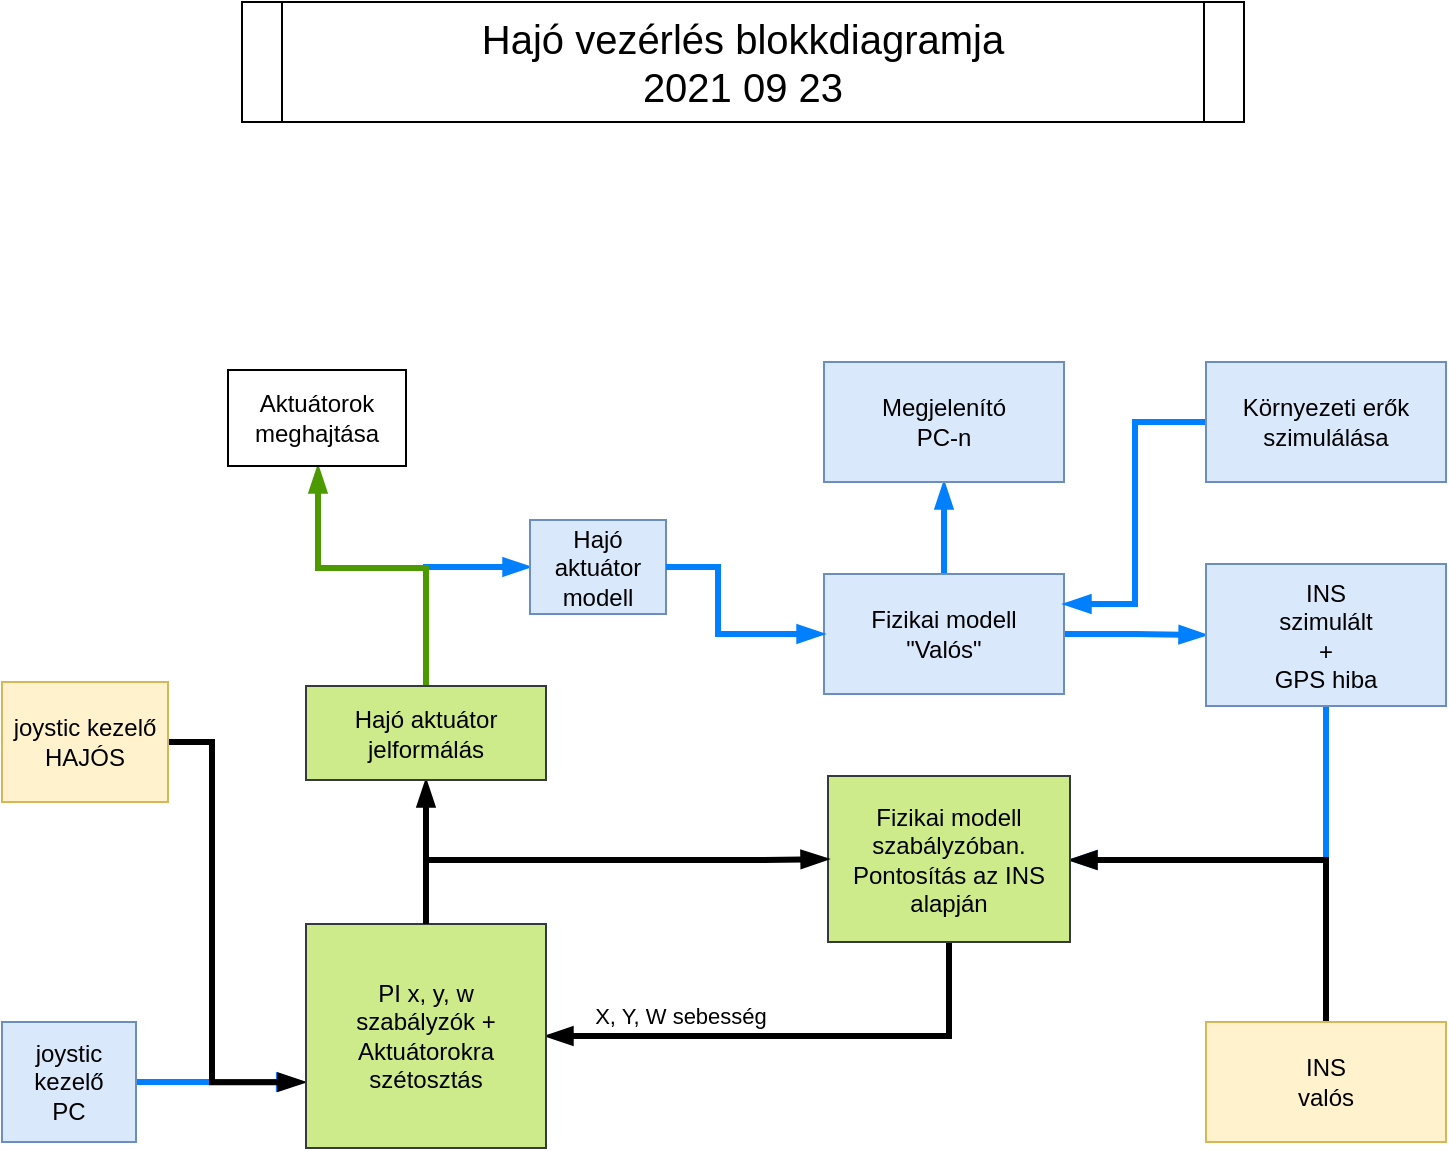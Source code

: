 <mxfile version="15.4.0" type="device" pages="2"><diagram name="Blokkábra" id="-Poq4DK7JPymzLMY9nh7"><mxGraphModel dx="1334" dy="863" grid="0" gridSize="10" guides="1" tooltips="1" connect="1" arrows="1" fold="1" page="1" pageScale="1" pageWidth="1169" pageHeight="827" math="0" shadow="0"><root><mxCell id="vMKkEeb7KKOe-O4tJX8S-0"/><mxCell id="vMKkEeb7KKOe-O4tJX8S-1" parent="vMKkEeb7KKOe-O4tJX8S-0"/><mxCell id="KHvHYSa3wU_l2pAK_686-12" style="edgeStyle=orthogonalEdgeStyle;rounded=0;orthogonalLoop=1;jettySize=auto;html=1;exitX=0.5;exitY=0;exitDx=0;exitDy=0;entryX=0;entryY=0.5;entryDx=0;entryDy=0;strokeWidth=3;endFill=1;endArrow=blockThin;fillColor=#d5e8d4;strokeColor=#007FFF;" parent="vMKkEeb7KKOe-O4tJX8S-1" source="vMKkEeb7KKOe-O4tJX8S-24" target="KHvHYSa3wU_l2pAK_686-11" edge="1"><mxGeometry relative="1" as="geometry"><Array as="points"><mxPoint x="416" y="390"/></Array><mxPoint x="416" y="530" as="sourcePoint"/></mxGeometry></mxCell><mxCell id="vMKkEeb7KKOe-O4tJX8S-2" style="edgeStyle=orthogonalEdgeStyle;rounded=0;orthogonalLoop=1;jettySize=auto;html=1;entryX=0.5;entryY=1;entryDx=0;entryDy=0;strokeWidth=3;endArrow=blockThin;endFill=1;fillColor=#d5e8d4;strokeColor=#007FFF;" parent="vMKkEeb7KKOe-O4tJX8S-1" source="vMKkEeb7KKOe-O4tJX8S-4" target="vMKkEeb7KKOe-O4tJX8S-5" edge="1"><mxGeometry relative="1" as="geometry"/></mxCell><mxCell id="vMKkEeb7KKOe-O4tJX8S-3" style="edgeStyle=orthogonalEdgeStyle;rounded=0;orthogonalLoop=1;jettySize=auto;html=1;exitX=1;exitY=0.5;exitDx=0;exitDy=0;endArrow=blockThin;endFill=1;strokeWidth=3;fillColor=#d5e8d4;strokeColor=#007FFF;" parent="vMKkEeb7KKOe-O4tJX8S-1" source="vMKkEeb7KKOe-O4tJX8S-4" target="vMKkEeb7KKOe-O4tJX8S-14" edge="1"><mxGeometry relative="1" as="geometry"/></mxCell><mxCell id="vMKkEeb7KKOe-O4tJX8S-4" value="Fizikai modell&lt;br&gt;&quot;Valós&quot;" style="rounded=0;whiteSpace=wrap;html=1;fillColor=#dae8fc;strokeColor=#6c8ebf;" parent="vMKkEeb7KKOe-O4tJX8S-1" vertex="1"><mxGeometry x="615" y="393" width="120" height="60" as="geometry"/></mxCell><mxCell id="vMKkEeb7KKOe-O4tJX8S-5" value="Megjelenító&lt;br&gt;PC-n" style="rounded=0;whiteSpace=wrap;html=1;fillColor=#dae8fc;strokeColor=#6c8ebf;" parent="vMKkEeb7KKOe-O4tJX8S-1" vertex="1"><mxGeometry x="615" y="287" width="120" height="60" as="geometry"/></mxCell><mxCell id="vMKkEeb7KKOe-O4tJX8S-6" style="edgeStyle=orthogonalEdgeStyle;rounded=0;orthogonalLoop=1;jettySize=auto;html=1;exitX=1;exitY=0.5;exitDx=0;exitDy=0;entryX=-0.01;entryY=0.706;entryDx=0;entryDy=0;endArrow=blockThin;endFill=1;strokeWidth=3;fillColor=#d5e8d4;strokeColor=#007FFF;entryPerimeter=0;" parent="vMKkEeb7KKOe-O4tJX8S-1" source="vMKkEeb7KKOe-O4tJX8S-7" target="vMKkEeb7KKOe-O4tJX8S-22" edge="1"><mxGeometry relative="1" as="geometry"><Array as="points"/></mxGeometry></mxCell><mxCell id="vMKkEeb7KKOe-O4tJX8S-7" value="joystic kezelő&lt;br&gt;PC" style="rounded=0;whiteSpace=wrap;html=1;fillColor=#dae8fc;strokeColor=#6c8ebf;" parent="vMKkEeb7KKOe-O4tJX8S-1" vertex="1"><mxGeometry x="204" y="617" width="67" height="60" as="geometry"/></mxCell><mxCell id="vMKkEeb7KKOe-O4tJX8S-8" style="edgeStyle=orthogonalEdgeStyle;rounded=0;orthogonalLoop=1;jettySize=auto;html=1;exitX=1;exitY=0.5;exitDx=0;exitDy=0;entryX=-0.005;entryY=0.706;entryDx=0;entryDy=0;endArrow=blockThin;endFill=1;strokeWidth=3;entryPerimeter=0;" parent="vMKkEeb7KKOe-O4tJX8S-1" source="vMKkEeb7KKOe-O4tJX8S-9" target="vMKkEeb7KKOe-O4tJX8S-22" edge="1"><mxGeometry relative="1" as="geometry"><Array as="points"><mxPoint x="309" y="477"/><mxPoint x="309" y="647"/></Array></mxGeometry></mxCell><mxCell id="vMKkEeb7KKOe-O4tJX8S-9" value="joystic kezelő&lt;br&gt;HAJÓS" style="rounded=0;whiteSpace=wrap;html=1;fillColor=#fff2cc;strokeColor=#d6b656;" parent="vMKkEeb7KKOe-O4tJX8S-1" vertex="1"><mxGeometry x="204" y="447" width="83" height="60" as="geometry"/></mxCell><mxCell id="KHvHYSa3wU_l2pAK_686-1" style="edgeStyle=orthogonalEdgeStyle;rounded=0;orthogonalLoop=1;jettySize=auto;html=1;exitX=0.5;exitY=0;exitDx=0;exitDy=0;entryX=0.5;entryY=1;entryDx=0;entryDy=0;strokeWidth=3;endFill=1;endArrow=blockThin;" parent="vMKkEeb7KKOe-O4tJX8S-1" source="vMKkEeb7KKOe-O4tJX8S-22" target="vMKkEeb7KKOe-O4tJX8S-24" edge="1"><mxGeometry relative="1" as="geometry"><mxPoint x="416" y="530" as="sourcePoint"/></mxGeometry></mxCell><mxCell id="vMKkEeb7KKOe-O4tJX8S-13" style="edgeStyle=orthogonalEdgeStyle;rounded=0;orthogonalLoop=1;jettySize=auto;html=1;exitX=0.5;exitY=1;exitDx=0;exitDy=0;endArrow=blockThin;endFill=1;strokeWidth=3;fillColor=#d5e8d4;strokeColor=#007FFF;entryX=1;entryY=0.5;entryDx=0;entryDy=0;" parent="vMKkEeb7KKOe-O4tJX8S-1" source="vMKkEeb7KKOe-O4tJX8S-14" target="vMKkEeb7KKOe-O4tJX8S-18" edge="1"><mxGeometry relative="1" as="geometry"><Array as="points"><mxPoint x="866" y="536"/><mxPoint x="738" y="536"/></Array></mxGeometry></mxCell><mxCell id="vMKkEeb7KKOe-O4tJX8S-14" value="INS&lt;br&gt;szimulált&lt;br&gt;+&lt;br&gt;GPS hiba" style="rounded=0;whiteSpace=wrap;html=1;fillColor=#dae8fc;strokeColor=#6c8ebf;" parent="vMKkEeb7KKOe-O4tJX8S-1" vertex="1"><mxGeometry x="806" y="388" width="120" height="71" as="geometry"/></mxCell><mxCell id="vMKkEeb7KKOe-O4tJX8S-15" style="edgeStyle=orthogonalEdgeStyle;rounded=0;orthogonalLoop=1;jettySize=auto;html=1;exitX=0.5;exitY=0;exitDx=0;exitDy=0;entryX=1;entryY=0.5;entryDx=0;entryDy=0;endArrow=blockThin;endFill=1;strokeWidth=3;" parent="vMKkEeb7KKOe-O4tJX8S-1" source="vMKkEeb7KKOe-O4tJX8S-16" target="vMKkEeb7KKOe-O4tJX8S-18" edge="1"><mxGeometry relative="1" as="geometry"><Array as="points"><mxPoint x="866" y="536"/><mxPoint x="738" y="536"/></Array></mxGeometry></mxCell><mxCell id="vMKkEeb7KKOe-O4tJX8S-16" value="INS&lt;br&gt;valós" style="rounded=0;whiteSpace=wrap;html=1;fillColor=#fff2cc;strokeColor=#d6b656;" parent="vMKkEeb7KKOe-O4tJX8S-1" vertex="1"><mxGeometry x="806" y="617" width="120" height="60" as="geometry"/></mxCell><mxCell id="vMKkEeb7KKOe-O4tJX8S-17" style="edgeStyle=orthogonalEdgeStyle;rounded=0;orthogonalLoop=1;jettySize=auto;html=1;exitX=0.5;exitY=1;exitDx=0;exitDy=0;entryX=1;entryY=0.5;entryDx=0;entryDy=0;endArrow=blockThin;endFill=1;strokeWidth=3;" parent="vMKkEeb7KKOe-O4tJX8S-1" source="vMKkEeb7KKOe-O4tJX8S-18" target="vMKkEeb7KKOe-O4tJX8S-22" edge="1"><mxGeometry relative="1" as="geometry"/></mxCell><mxCell id="KHvHYSa3wU_l2pAK_686-6" value="X, Y, W sebesség" style="edgeLabel;html=1;align=center;verticalAlign=middle;resizable=0;points=[];" parent="vMKkEeb7KKOe-O4tJX8S-17" vertex="1" connectable="0"><mxGeometry x="0.463" y="-1" relative="1" as="geometry"><mxPoint y="-9" as="offset"/></mxGeometry></mxCell><mxCell id="vMKkEeb7KKOe-O4tJX8S-18" value="Fizikai modell&lt;br&gt;szabályzóban. Pontosítás az INS alapján" style="rounded=0;whiteSpace=wrap;html=1;fillColor=#cdeb8b;strokeColor=#36393d;" parent="vMKkEeb7KKOe-O4tJX8S-1" vertex="1"><mxGeometry x="617" y="494" width="121" height="83" as="geometry"/></mxCell><mxCell id="vMKkEeb7KKOe-O4tJX8S-22" value="PI x, y, w&lt;br&gt;szabályzók + Aktuátorokra szétosztás" style="rounded=0;whiteSpace=wrap;html=1;fillColor=#cdeb8b;strokeColor=#36393d;" parent="vMKkEeb7KKOe-O4tJX8S-1" vertex="1"><mxGeometry x="356" y="568" width="120" height="112" as="geometry"/></mxCell><mxCell id="vMKkEeb7KKOe-O4tJX8S-23" style="edgeStyle=orthogonalEdgeStyle;rounded=0;orthogonalLoop=1;jettySize=auto;html=1;exitX=0.5;exitY=0;exitDx=0;exitDy=0;endArrow=blockThin;endFill=1;strokeWidth=3;entryX=0;entryY=0.5;entryDx=0;entryDy=0;" parent="vMKkEeb7KKOe-O4tJX8S-1" source="vMKkEeb7KKOe-O4tJX8S-22" target="vMKkEeb7KKOe-O4tJX8S-18" edge="1"><mxGeometry relative="1" as="geometry"><Array as="points"><mxPoint x="416" y="536"/><mxPoint x="585" y="536"/></Array></mxGeometry></mxCell><mxCell id="KHvHYSa3wU_l2pAK_686-16" style="edgeStyle=orthogonalEdgeStyle;rounded=0;orthogonalLoop=1;jettySize=auto;html=1;entryX=0.5;entryY=1;entryDx=0;entryDy=0;strokeWidth=3;endFill=1;endArrow=blockThin;fillColor=#ffcccc;strokeColor=#4D9900;" parent="vMKkEeb7KKOe-O4tJX8S-1" source="vMKkEeb7KKOe-O4tJX8S-24" target="KHvHYSa3wU_l2pAK_686-15" edge="1"><mxGeometry relative="1" as="geometry"><Array as="points"><mxPoint x="416" y="390"/><mxPoint x="362" y="390"/><mxPoint x="362" y="339"/></Array></mxGeometry></mxCell><mxCell id="vMKkEeb7KKOe-O4tJX8S-24" value="Hajó aktuátor jelformálás" style="rounded=0;whiteSpace=wrap;html=1;fillColor=#cdeb8b;strokeColor=#36393d;" parent="vMKkEeb7KKOe-O4tJX8S-1" vertex="1"><mxGeometry x="356" y="449" width="120" height="47" as="geometry"/></mxCell><mxCell id="vMKkEeb7KKOe-O4tJX8S-26" style="edgeStyle=orthogonalEdgeStyle;rounded=0;orthogonalLoop=1;jettySize=auto;html=1;entryX=1;entryY=0.25;entryDx=0;entryDy=0;endArrow=blockThin;endFill=1;strokeWidth=3;fillColor=#d5e8d4;strokeColor=#007FFF;" parent="vMKkEeb7KKOe-O4tJX8S-1" source="vMKkEeb7KKOe-O4tJX8S-27" target="vMKkEeb7KKOe-O4tJX8S-4" edge="1"><mxGeometry relative="1" as="geometry"/></mxCell><mxCell id="vMKkEeb7KKOe-O4tJX8S-27" value="Környezeti erők&lt;br&gt;szimulálása" style="rounded=0;whiteSpace=wrap;html=1;fillColor=#dae8fc;strokeColor=#6c8ebf;" parent="vMKkEeb7KKOe-O4tJX8S-1" vertex="1"><mxGeometry x="806" y="287" width="120" height="60" as="geometry"/></mxCell><mxCell id="KHvHYSa3wU_l2pAK_686-11" value="Hajó aktuátor modell" style="rounded=0;whiteSpace=wrap;html=1;fillColor=#dae8fc;strokeColor=#6c8ebf;" parent="vMKkEeb7KKOe-O4tJX8S-1" vertex="1"><mxGeometry x="468" y="366" width="68" height="47" as="geometry"/></mxCell><mxCell id="KHvHYSa3wU_l2pAK_686-15" value="Aktuátorok meghajtása" style="rounded=0;whiteSpace=wrap;html=1;" parent="vMKkEeb7KKOe-O4tJX8S-1" vertex="1"><mxGeometry x="317" y="291" width="89" height="48" as="geometry"/></mxCell><mxCell id="vMKkEeb7KKOe-O4tJX8S-10" style="edgeStyle=orthogonalEdgeStyle;rounded=0;orthogonalLoop=1;jettySize=auto;html=1;entryX=0;entryY=0.5;entryDx=0;entryDy=0;endArrow=blockThin;endFill=1;strokeWidth=3;fillColor=#d5e8d4;startArrow=none;strokeColor=#007FFF;exitX=1;exitY=0.5;exitDx=0;exitDy=0;" parent="vMKkEeb7KKOe-O4tJX8S-1" source="KHvHYSa3wU_l2pAK_686-11" target="vMKkEeb7KKOe-O4tJX8S-4" edge="1"><mxGeometry relative="1" as="geometry"><Array as="points"><mxPoint x="562" y="390"/><mxPoint x="562" y="423"/></Array></mxGeometry></mxCell><mxCell id="4EecT1beTNhddpwEyjS7-0" value="Hajó vezérlés blokkdiagramja&lt;br&gt;2021 09 23" style="shape=process;whiteSpace=wrap;html=1;backgroundOutline=1;size=0.04;fontSize=20;" parent="vMKkEeb7KKOe-O4tJX8S-1" vertex="1"><mxGeometry x="324" y="107" width="501" height="60" as="geometry"/></mxCell></root></mxGraphModel></diagram><diagram id="1iWlOWp0yLI38y_ouOBd" name="Page-2"><mxGraphModel dx="1334" dy="863" grid="0" gridSize="10" guides="1" tooltips="1" connect="1" arrows="1" fold="1" page="1" pageScale="1" pageWidth="1169" pageHeight="827" math="0" shadow="0"><root><mxCell id="7WDx5ln3RLu50Mh-2ccg-0"/><mxCell id="7WDx5ln3RLu50Mh-2ccg-1" parent="7WDx5ln3RLu50Mh-2ccg-0"/><mxCell id="7WDx5ln3RLu50Mh-2ccg-13" style="rounded=0;orthogonalLoop=1;jettySize=auto;html=1;exitX=1;exitY=0.5;exitDx=0;exitDy=0;fontSize=20;endArrow=none;endFill=0;strokeWidth=5;" parent="7WDx5ln3RLu50Mh-2ccg-1" source="7WDx5ln3RLu50Mh-2ccg-2" edge="1"><mxGeometry relative="1" as="geometry"><mxPoint x="749" y="468" as="targetPoint"/></mxGeometry></mxCell><mxCell id="7WDx5ln3RLu50Mh-2ccg-23" style="edgeStyle=orthogonalEdgeStyle;rounded=0;orthogonalLoop=1;jettySize=auto;html=1;exitX=0;exitY=0.5;exitDx=0;exitDy=0;entryX=0.992;entryY=0.538;entryDx=0;entryDy=0;entryPerimeter=0;fontSize=20;endArrow=none;endFill=0;strokeWidth=5;" parent="7WDx5ln3RLu50Mh-2ccg-1" source="7WDx5ln3RLu50Mh-2ccg-2" target="7WDx5ln3RLu50Mh-2ccg-10" edge="1"><mxGeometry relative="1" as="geometry"><Array as="points"><mxPoint x="1001" y="201"/><mxPoint x="1062" y="201"/><mxPoint x="1062" y="560"/></Array></mxGeometry></mxCell><mxCell id="7WDx5ln3RLu50Mh-2ccg-2" value="" style="pointerEvents=1;verticalLabelPosition=bottom;shadow=0;dashed=0;align=center;html=1;verticalAlign=top;shape=mxgraph.electrical.miscellaneous.batteryStack;fontSize=20;rotation=90;" parent="7WDx5ln3RLu50Mh-2ccg-1" vertex="1"><mxGeometry x="951" y="240.5" width="100" height="60" as="geometry"/></mxCell><mxCell id="7WDx5ln3RLu50Mh-2ccg-22" style="edgeStyle=orthogonalEdgeStyle;rounded=0;orthogonalLoop=1;jettySize=auto;html=1;exitX=0.75;exitY=1;exitDx=0;exitDy=0;fontSize=20;endArrow=none;endFill=0;strokeWidth=3;" parent="7WDx5ln3RLu50Mh-2ccg-1" source="7WDx5ln3RLu50Mh-2ccg-5" target="7WDx5ln3RLu50Mh-2ccg-12" edge="1"><mxGeometry relative="1" as="geometry"><mxPoint x="749.138" y="452.759" as="targetPoint"/><Array as="points"><mxPoint x="548" y="468"/></Array></mxGeometry></mxCell><mxCell id="7WDx5ln3RLu50Mh-2ccg-5" value="&lt;h1 style=&quot;text-align: center&quot;&gt;&lt;font style=&quot;font-size: 20px&quot;&gt;Nucleo&lt;/font&gt;&lt;/h1&gt;&lt;p&gt;&lt;br&gt;&lt;/p&gt;" style="text;html=1;strokeColor=default;fillColor=none;spacing=5;spacingTop=-20;whiteSpace=wrap;overflow=hidden;rounded=0;fontSize=20;" parent="7WDx5ln3RLu50Mh-2ccg-1" vertex="1"><mxGeometry x="431" y="193" width="156" height="155" as="geometry"/></mxCell><mxCell id="7WDx5ln3RLu50Mh-2ccg-33" style="edgeStyle=orthogonalEdgeStyle;rounded=0;orthogonalLoop=1;jettySize=auto;html=1;exitX=1;exitY=0.75;exitDx=0;exitDy=0;entryX=0;entryY=0.75;entryDx=0;entryDy=0;fontSize=20;endArrow=none;endFill=0;strokeColor=#FFB570;strokeWidth=3;" parent="7WDx5ln3RLu50Mh-2ccg-1" source="7WDx5ln3RLu50Mh-2ccg-6" target="7WDx5ln3RLu50Mh-2ccg-5" edge="1"><mxGeometry relative="1" as="geometry"/></mxCell><mxCell id="7WDx5ln3RLu50Mh-2ccg-6" value="&lt;h1 style=&quot;text-align: center&quot;&gt;&lt;font style=&quot;font-size: 20px&quot;&gt;Raspberry Pi&lt;/font&gt;&lt;/h1&gt;&lt;p&gt;&lt;br&gt;&lt;/p&gt;" style="text;html=1;strokeColor=default;fillColor=none;spacing=5;spacingTop=-20;whiteSpace=wrap;overflow=hidden;rounded=0;fontSize=20;" parent="7WDx5ln3RLu50Mh-2ccg-1" vertex="1"><mxGeometry x="114" y="122" width="156" height="155" as="geometry"/></mxCell><mxCell id="7WDx5ln3RLu50Mh-2ccg-17" style="edgeStyle=none;rounded=0;orthogonalLoop=1;jettySize=auto;html=1;exitX=0.5;exitY=0;exitDx=0;exitDy=0;fontSize=20;endArrow=none;endFill=0;strokeWidth=5;" parent="7WDx5ln3RLu50Mh-2ccg-1" source="7WDx5ln3RLu50Mh-2ccg-7" target="7WDx5ln3RLu50Mh-2ccg-12" edge="1"><mxGeometry relative="1" as="geometry"/></mxCell><mxCell id="7WDx5ln3RLu50Mh-2ccg-18" style="edgeStyle=orthogonalEdgeStyle;rounded=0;orthogonalLoop=1;jettySize=auto;html=1;exitX=0.5;exitY=1;exitDx=0;exitDy=0;entryX=0.5;entryY=1;entryDx=0;entryDy=0;fontSize=20;endArrow=none;endFill=0;strokeWidth=1;" parent="7WDx5ln3RLu50Mh-2ccg-1" source="7WDx5ln3RLu50Mh-2ccg-7" target="7WDx5ln3RLu50Mh-2ccg-5" edge="1"><mxGeometry relative="1" as="geometry"/></mxCell><mxCell id="7WDx5ln3RLu50Mh-2ccg-41" style="edgeStyle=orthogonalEdgeStyle;rounded=0;orthogonalLoop=1;jettySize=auto;html=1;exitX=0.75;exitY=1;exitDx=0;exitDy=0;entryX=0.35;entryY=0.978;entryDx=0;entryDy=0;entryPerimeter=0;fontSize=20;endArrow=none;endFill=0;strokeColor=#000000;strokeWidth=3;" parent="7WDx5ln3RLu50Mh-2ccg-1" source="7WDx5ln3RLu50Mh-2ccg-7" target="7WDx5ln3RLu50Mh-2ccg-39" edge="1"><mxGeometry relative="1" as="geometry"><Array as="points"><mxPoint x="624" y="663"/><mxPoint x="605" y="663"/></Array></mxGeometry></mxCell><mxCell id="7WDx5ln3RLu50Mh-2ccg-7" value="Mot.Vez" style="rounded=0;whiteSpace=wrap;html=1;fontSize=20;strokeColor=default;" parent="7WDx5ln3RLu50Mh-2ccg-1" vertex="1"><mxGeometry x="559" y="527" width="86" height="61" as="geometry"/></mxCell><mxCell id="7WDx5ln3RLu50Mh-2ccg-16" style="edgeStyle=none;rounded=0;orthogonalLoop=1;jettySize=auto;html=1;exitX=0.5;exitY=0;exitDx=0;exitDy=0;fontSize=20;endArrow=none;endFill=0;strokeWidth=5;" parent="7WDx5ln3RLu50Mh-2ccg-1" source="7WDx5ln3RLu50Mh-2ccg-8" target="7WDx5ln3RLu50Mh-2ccg-12" edge="1"><mxGeometry relative="1" as="geometry"/></mxCell><mxCell id="7WDx5ln3RLu50Mh-2ccg-19" style="edgeStyle=orthogonalEdgeStyle;rounded=0;orthogonalLoop=1;jettySize=auto;html=1;exitX=0.5;exitY=1;exitDx=0;exitDy=0;fontSize=20;endArrow=none;endFill=0;strokeWidth=1;" parent="7WDx5ln3RLu50Mh-2ccg-1" source="7WDx5ln3RLu50Mh-2ccg-8" edge="1"><mxGeometry relative="1" as="geometry"><mxPoint x="497" y="348" as="targetPoint"/><Array as="points"><mxPoint x="700" y="622"/><mxPoint x="497" y="622"/></Array></mxGeometry></mxCell><mxCell id="7WDx5ln3RLu50Mh-2ccg-26" style="edgeStyle=orthogonalEdgeStyle;rounded=0;orthogonalLoop=1;jettySize=auto;html=1;exitX=0;exitY=0.5;exitDx=0;exitDy=0;entryX=1;entryY=0.5;entryDx=0;entryDy=0;fontSize=20;endArrow=none;endFill=0;strokeWidth=5;" parent="7WDx5ln3RLu50Mh-2ccg-1" source="7WDx5ln3RLu50Mh-2ccg-8" target="7WDx5ln3RLu50Mh-2ccg-7" edge="1"><mxGeometry relative="1" as="geometry"/></mxCell><mxCell id="7WDx5ln3RLu50Mh-2ccg-51" style="edgeStyle=orthogonalEdgeStyle;rounded=0;orthogonalLoop=1;jettySize=auto;html=1;exitX=0.75;exitY=1;exitDx=0;exitDy=0;entryX=0.345;entryY=0.975;entryDx=0;entryDy=0;entryPerimeter=0;fontSize=20;endArrow=none;endFill=0;strokeColor=#000000;strokeWidth=3;" parent="7WDx5ln3RLu50Mh-2ccg-1" source="7WDx5ln3RLu50Mh-2ccg-8" target="7WDx5ln3RLu50Mh-2ccg-44" edge="1"><mxGeometry relative="1" as="geometry"><Array as="points"><mxPoint x="722" y="664"/><mxPoint x="704" y="664"/></Array></mxGeometry></mxCell><mxCell id="7WDx5ln3RLu50Mh-2ccg-8" value="Mot.Vez" style="rounded=0;whiteSpace=wrap;html=1;fontSize=20;strokeColor=default;" parent="7WDx5ln3RLu50Mh-2ccg-1" vertex="1"><mxGeometry x="657" y="527" width="86" height="61" as="geometry"/></mxCell><mxCell id="7WDx5ln3RLu50Mh-2ccg-15" style="edgeStyle=none;rounded=0;orthogonalLoop=1;jettySize=auto;html=1;exitX=0.5;exitY=0;exitDx=0;exitDy=0;fontSize=20;endArrow=none;endFill=0;strokeWidth=5;" parent="7WDx5ln3RLu50Mh-2ccg-1" source="7WDx5ln3RLu50Mh-2ccg-9" target="7WDx5ln3RLu50Mh-2ccg-12" edge="1"><mxGeometry relative="1" as="geometry"/></mxCell><mxCell id="7WDx5ln3RLu50Mh-2ccg-20" style="edgeStyle=orthogonalEdgeStyle;rounded=0;orthogonalLoop=1;jettySize=auto;html=1;exitX=0.5;exitY=1;exitDx=0;exitDy=0;entryX=0.345;entryY=0.998;entryDx=0;entryDy=0;entryPerimeter=0;fontSize=20;endArrow=none;endFill=0;strokeWidth=1;" parent="7WDx5ln3RLu50Mh-2ccg-1" source="7WDx5ln3RLu50Mh-2ccg-9" target="7WDx5ln3RLu50Mh-2ccg-5" edge="1"><mxGeometry relative="1" as="geometry"><Array as="points"><mxPoint x="798" y="636"/><mxPoint x="485" y="636"/></Array></mxGeometry></mxCell><mxCell id="7WDx5ln3RLu50Mh-2ccg-25" style="edgeStyle=orthogonalEdgeStyle;rounded=0;orthogonalLoop=1;jettySize=auto;html=1;exitX=0;exitY=0.5;exitDx=0;exitDy=0;entryX=1;entryY=0.5;entryDx=0;entryDy=0;fontSize=20;endArrow=none;endFill=0;strokeWidth=5;" parent="7WDx5ln3RLu50Mh-2ccg-1" source="7WDx5ln3RLu50Mh-2ccg-9" target="7WDx5ln3RLu50Mh-2ccg-8" edge="1"><mxGeometry relative="1" as="geometry"/></mxCell><mxCell id="7WDx5ln3RLu50Mh-2ccg-52" style="edgeStyle=orthogonalEdgeStyle;rounded=0;orthogonalLoop=1;jettySize=auto;html=1;exitX=0.75;exitY=1;exitDx=0;exitDy=0;entryX=0.366;entryY=0.965;entryDx=0;entryDy=0;entryPerimeter=0;fontSize=20;endArrow=none;endFill=0;strokeColor=#000000;strokeWidth=3;" parent="7WDx5ln3RLu50Mh-2ccg-1" source="7WDx5ln3RLu50Mh-2ccg-9" target="7WDx5ln3RLu50Mh-2ccg-47" edge="1"><mxGeometry relative="1" as="geometry"><Array as="points"><mxPoint x="820" y="664"/><mxPoint x="805" y="664"/></Array></mxGeometry></mxCell><mxCell id="7WDx5ln3RLu50Mh-2ccg-9" value="Mot.Vez" style="rounded=0;whiteSpace=wrap;html=1;fontSize=20;strokeColor=default;" parent="7WDx5ln3RLu50Mh-2ccg-1" vertex="1"><mxGeometry x="755" y="527" width="86" height="61" as="geometry"/></mxCell><mxCell id="7WDx5ln3RLu50Mh-2ccg-14" style="edgeStyle=none;rounded=0;orthogonalLoop=1;jettySize=auto;html=1;exitX=0.5;exitY=0;exitDx=0;exitDy=0;fontSize=20;endArrow=none;endFill=0;strokeWidth=5;" parent="7WDx5ln3RLu50Mh-2ccg-1" source="7WDx5ln3RLu50Mh-2ccg-10" target="7WDx5ln3RLu50Mh-2ccg-12" edge="1"><mxGeometry relative="1" as="geometry"/></mxCell><mxCell id="7WDx5ln3RLu50Mh-2ccg-21" style="edgeStyle=orthogonalEdgeStyle;rounded=0;orthogonalLoop=1;jettySize=auto;html=1;exitX=0.5;exitY=1;exitDx=0;exitDy=0;entryX=0.25;entryY=1;entryDx=0;entryDy=0;fontSize=20;endArrow=none;endFill=0;strokeWidth=1;" parent="7WDx5ln3RLu50Mh-2ccg-1" source="7WDx5ln3RLu50Mh-2ccg-10" target="7WDx5ln3RLu50Mh-2ccg-5" edge="1"><mxGeometry relative="1" as="geometry"><Array as="points"><mxPoint x="896" y="650"/><mxPoint x="470" y="650"/></Array></mxGeometry></mxCell><mxCell id="7WDx5ln3RLu50Mh-2ccg-24" style="edgeStyle=orthogonalEdgeStyle;rounded=0;orthogonalLoop=1;jettySize=auto;html=1;exitX=0;exitY=0.5;exitDx=0;exitDy=0;entryX=1;entryY=0.5;entryDx=0;entryDy=0;fontSize=20;endArrow=none;endFill=0;strokeWidth=5;" parent="7WDx5ln3RLu50Mh-2ccg-1" source="7WDx5ln3RLu50Mh-2ccg-10" target="7WDx5ln3RLu50Mh-2ccg-9" edge="1"><mxGeometry relative="1" as="geometry"/></mxCell><mxCell id="7WDx5ln3RLu50Mh-2ccg-53" style="edgeStyle=orthogonalEdgeStyle;rounded=0;orthogonalLoop=1;jettySize=auto;html=1;exitX=0.75;exitY=1;exitDx=0;exitDy=0;entryX=0.349;entryY=0.994;entryDx=0;entryDy=0;entryPerimeter=0;fontSize=20;endArrow=none;endFill=0;strokeColor=#000000;strokeWidth=3;" parent="7WDx5ln3RLu50Mh-2ccg-1" source="7WDx5ln3RLu50Mh-2ccg-10" target="7WDx5ln3RLu50Mh-2ccg-50" edge="1"><mxGeometry relative="1" as="geometry"><Array as="points"><mxPoint x="918" y="666"/><mxPoint x="904" y="666"/></Array></mxGeometry></mxCell><mxCell id="7WDx5ln3RLu50Mh-2ccg-10" value="Mot.Vez" style="rounded=0;whiteSpace=wrap;html=1;fontSize=20;strokeColor=default;" parent="7WDx5ln3RLu50Mh-2ccg-1" vertex="1"><mxGeometry x="853" y="527" width="86" height="61" as="geometry"/></mxCell><mxCell id="7WDx5ln3RLu50Mh-2ccg-12" value="" style="ellipse;whiteSpace=wrap;html=1;aspect=fixed;fontSize=20;strokeColor=default;" parent="7WDx5ln3RLu50Mh-2ccg-1" vertex="1"><mxGeometry x="743" y="462" width="11" height="11" as="geometry"/></mxCell><mxCell id="7WDx5ln3RLu50Mh-2ccg-28" style="rounded=0;orthogonalLoop=1;jettySize=auto;html=1;exitX=0.5;exitY=1;exitDx=0;exitDy=0;fontSize=20;endArrow=none;endFill=0;strokeWidth=5;" parent="7WDx5ln3RLu50Mh-2ccg-1" source="7WDx5ln3RLu50Mh-2ccg-27" target="7WDx5ln3RLu50Mh-2ccg-12" edge="1"><mxGeometry relative="1" as="geometry"/></mxCell><mxCell id="7WDx5ln3RLu50Mh-2ccg-31" style="edgeStyle=orthogonalEdgeStyle;rounded=0;orthogonalLoop=1;jettySize=auto;html=1;exitX=0.5;exitY=0;exitDx=0;exitDy=0;entryX=0;entryY=0.5;entryDx=0;entryDy=0;fontSize=20;endArrow=none;endFill=0;strokeWidth=1;" parent="7WDx5ln3RLu50Mh-2ccg-1" source="7WDx5ln3RLu50Mh-2ccg-27" target="7WDx5ln3RLu50Mh-2ccg-2" edge="1"><mxGeometry relative="1" as="geometry"/></mxCell><mxCell id="7WDx5ln3RLu50Mh-2ccg-32" style="edgeStyle=orthogonalEdgeStyle;rounded=0;orthogonalLoop=1;jettySize=auto;html=1;exitX=0;exitY=0.5;exitDx=0;exitDy=0;entryX=1;entryY=0.5;entryDx=0;entryDy=0;fontSize=20;endArrow=none;endFill=0;strokeWidth=3;strokeColor=#FFB570;" parent="7WDx5ln3RLu50Mh-2ccg-1" source="7WDx5ln3RLu50Mh-2ccg-27" target="7WDx5ln3RLu50Mh-2ccg-6" edge="1"><mxGeometry relative="1" as="geometry"><Array as="points"><mxPoint x="679" y="309"/><mxPoint x="679" y="124"/><mxPoint x="352" y="124"/><mxPoint x="352" y="200"/></Array></mxGeometry></mxCell><mxCell id="7WDx5ln3RLu50Mh-2ccg-27" value="DC/DC" style="rounded=0;whiteSpace=wrap;html=1;fontSize=20;strokeColor=default;" parent="7WDx5ln3RLu50Mh-2ccg-1" vertex="1"><mxGeometry x="733" y="279" width="120" height="60" as="geometry"/></mxCell><mxCell id="7WDx5ln3RLu50Mh-2ccg-34" value="&lt;h1 style=&quot;text-align: center&quot;&gt;&lt;font style=&quot;font-size: 20px&quot;&gt;Xsens&lt;/font&gt;&lt;/h1&gt;&lt;p&gt;&lt;br&gt;&lt;/p&gt;" style="text;html=1;strokeColor=default;fillColor=none;spacing=5;spacingTop=-20;whiteSpace=wrap;overflow=hidden;rounded=0;fontSize=20;" parent="7WDx5ln3RLu50Mh-2ccg-1" vertex="1"><mxGeometry x="114" y="448" width="156" height="155" as="geometry"/></mxCell><mxCell id="7WDx5ln3RLu50Mh-2ccg-37" style="edgeStyle=orthogonalEdgeStyle;rounded=0;orthogonalLoop=1;jettySize=auto;html=1;exitX=0.5;exitY=0;exitDx=0;exitDy=0;entryX=0.5;entryY=1;entryDx=0;entryDy=0;fontSize=20;endArrow=none;endFill=0;strokeColor=#000000;strokeWidth=3;" parent="7WDx5ln3RLu50Mh-2ccg-1" source="7WDx5ln3RLu50Mh-2ccg-36" target="7WDx5ln3RLu50Mh-2ccg-34" edge="1"><mxGeometry relative="1" as="geometry"/></mxCell><mxCell id="7WDx5ln3RLu50Mh-2ccg-36" value="GPS ant" style="rounded=1;whiteSpace=wrap;html=1;fontSize=20;strokeColor=default;arcSize=32;" parent="7WDx5ln3RLu50Mh-2ccg-1" vertex="1"><mxGeometry x="146.5" y="669" width="91" height="85" as="geometry"/></mxCell><mxCell id="7WDx5ln3RLu50Mh-2ccg-40" style="edgeStyle=orthogonalEdgeStyle;rounded=0;orthogonalLoop=1;jettySize=auto;html=1;exitX=0.5;exitY=0;exitDx=0;exitDy=0;entryX=0.36;entryY=0.006;entryDx=0;entryDy=0;entryPerimeter=0;fontSize=20;endArrow=none;endFill=0;strokeColor=#000000;strokeWidth=3;" parent="7WDx5ln3RLu50Mh-2ccg-1" source="7WDx5ln3RLu50Mh-2ccg-38" target="7WDx5ln3RLu50Mh-2ccg-39" edge="1"><mxGeometry relative="1" as="geometry"/></mxCell><mxCell id="7WDx5ln3RLu50Mh-2ccg-38" value="M" style="verticalLabelPosition=middle;shadow=0;dashed=0;align=center;html=1;verticalAlign=middle;strokeWidth=1;shape=ellipse;aspect=fixed;fontSize=35;" parent="7WDx5ln3RLu50Mh-2ccg-1" vertex="1"><mxGeometry x="574" y="740" width="60" height="60" as="geometry"/></mxCell><mxCell id="7WDx5ln3RLu50Mh-2ccg-54" style="edgeStyle=orthogonalEdgeStyle;rounded=0;orthogonalLoop=1;jettySize=auto;html=1;exitX=1;exitY=0.5;exitDx=0;exitDy=0;exitPerimeter=0;entryX=0.093;entryY=1.001;entryDx=0;entryDy=0;entryPerimeter=0;fontSize=20;endArrow=none;endFill=0;strokeColor=#4D9900;strokeWidth=2;" parent="7WDx5ln3RLu50Mh-2ccg-1" source="7WDx5ln3RLu50Mh-2ccg-39" target="7WDx5ln3RLu50Mh-2ccg-5" edge="1"><mxGeometry relative="1" as="geometry"/></mxCell><mxCell id="7WDx5ln3RLu50Mh-2ccg-39" value="" style="verticalLabelPosition=bottom;shadow=0;dashed=0;align=center;html=1;verticalAlign=top;shape=mxgraph.electrical.abstract.dac;fontSize=20;strokeColor=default;rotation=-180;" parent="7WDx5ln3RLu50Mh-2ccg-1" vertex="1"><mxGeometry x="559" y="682" width="70" height="46" as="geometry"/></mxCell><mxCell id="7WDx5ln3RLu50Mh-2ccg-42" style="edgeStyle=orthogonalEdgeStyle;rounded=0;orthogonalLoop=1;jettySize=auto;html=1;exitX=0.5;exitY=0;exitDx=0;exitDy=0;entryX=0.36;entryY=0.006;entryDx=0;entryDy=0;entryPerimeter=0;fontSize=20;endArrow=none;endFill=0;strokeColor=#000000;strokeWidth=3;" parent="7WDx5ln3RLu50Mh-2ccg-1" source="7WDx5ln3RLu50Mh-2ccg-43" target="7WDx5ln3RLu50Mh-2ccg-44" edge="1"><mxGeometry relative="1" as="geometry"/></mxCell><mxCell id="7WDx5ln3RLu50Mh-2ccg-43" value="M" style="verticalLabelPosition=middle;shadow=0;dashed=0;align=center;html=1;verticalAlign=middle;strokeWidth=1;shape=ellipse;aspect=fixed;fontSize=35;" parent="7WDx5ln3RLu50Mh-2ccg-1" vertex="1"><mxGeometry x="673" y="740" width="60" height="60" as="geometry"/></mxCell><mxCell id="7WDx5ln3RLu50Mh-2ccg-55" style="edgeStyle=orthogonalEdgeStyle;rounded=0;orthogonalLoop=1;jettySize=auto;html=1;exitX=1;exitY=0.5;exitDx=0;exitDy=0;exitPerimeter=0;entryX=0;entryY=0.5;entryDx=0;entryDy=0;entryPerimeter=0;fontSize=20;endArrow=none;endFill=0;strokeColor=#4D9900;strokeWidth=2;" parent="7WDx5ln3RLu50Mh-2ccg-1" source="7WDx5ln3RLu50Mh-2ccg-44" target="7WDx5ln3RLu50Mh-2ccg-39" edge="1"><mxGeometry relative="1" as="geometry"/></mxCell><mxCell id="7WDx5ln3RLu50Mh-2ccg-44" value="" style="verticalLabelPosition=bottom;shadow=0;dashed=0;align=center;html=1;verticalAlign=top;shape=mxgraph.electrical.abstract.dac;fontSize=20;strokeColor=default;rotation=-180;" parent="7WDx5ln3RLu50Mh-2ccg-1" vertex="1"><mxGeometry x="658" y="682" width="70" height="46" as="geometry"/></mxCell><mxCell id="7WDx5ln3RLu50Mh-2ccg-45" style="edgeStyle=orthogonalEdgeStyle;rounded=0;orthogonalLoop=1;jettySize=auto;html=1;exitX=0.5;exitY=0;exitDx=0;exitDy=0;entryX=0.36;entryY=0.006;entryDx=0;entryDy=0;entryPerimeter=0;fontSize=20;endArrow=none;endFill=0;strokeColor=#000000;strokeWidth=3;" parent="7WDx5ln3RLu50Mh-2ccg-1" source="7WDx5ln3RLu50Mh-2ccg-46" target="7WDx5ln3RLu50Mh-2ccg-47" edge="1"><mxGeometry relative="1" as="geometry"/></mxCell><mxCell id="7WDx5ln3RLu50Mh-2ccg-46" value="M" style="verticalLabelPosition=middle;shadow=0;dashed=0;align=center;html=1;verticalAlign=middle;strokeWidth=1;shape=ellipse;aspect=fixed;fontSize=35;" parent="7WDx5ln3RLu50Mh-2ccg-1" vertex="1"><mxGeometry x="775.5" y="740" width="60" height="60" as="geometry"/></mxCell><mxCell id="7WDx5ln3RLu50Mh-2ccg-56" style="edgeStyle=orthogonalEdgeStyle;rounded=0;orthogonalLoop=1;jettySize=auto;html=1;exitX=1;exitY=0.5;exitDx=0;exitDy=0;exitPerimeter=0;entryX=0;entryY=0.5;entryDx=0;entryDy=0;entryPerimeter=0;fontSize=20;endArrow=none;endFill=0;strokeColor=#4D9900;strokeWidth=2;" parent="7WDx5ln3RLu50Mh-2ccg-1" source="7WDx5ln3RLu50Mh-2ccg-47" target="7WDx5ln3RLu50Mh-2ccg-44" edge="1"><mxGeometry relative="1" as="geometry"/></mxCell><mxCell id="7WDx5ln3RLu50Mh-2ccg-47" value="" style="verticalLabelPosition=bottom;shadow=0;dashed=0;align=center;html=1;verticalAlign=top;shape=mxgraph.electrical.abstract.dac;fontSize=20;strokeColor=default;rotation=-180;" parent="7WDx5ln3RLu50Mh-2ccg-1" vertex="1"><mxGeometry x="760.5" y="682" width="70" height="46" as="geometry"/></mxCell><mxCell id="7WDx5ln3RLu50Mh-2ccg-48" style="edgeStyle=orthogonalEdgeStyle;rounded=0;orthogonalLoop=1;jettySize=auto;html=1;exitX=0.5;exitY=0;exitDx=0;exitDy=0;entryX=0.36;entryY=0.006;entryDx=0;entryDy=0;entryPerimeter=0;fontSize=20;endArrow=none;endFill=0;strokeColor=#000000;strokeWidth=3;" parent="7WDx5ln3RLu50Mh-2ccg-1" source="7WDx5ln3RLu50Mh-2ccg-49" target="7WDx5ln3RLu50Mh-2ccg-50" edge="1"><mxGeometry relative="1" as="geometry"/></mxCell><mxCell id="7WDx5ln3RLu50Mh-2ccg-49" value="M" style="verticalLabelPosition=middle;shadow=0;dashed=0;align=center;html=1;verticalAlign=middle;strokeWidth=1;shape=ellipse;aspect=fixed;fontSize=35;" parent="7WDx5ln3RLu50Mh-2ccg-1" vertex="1"><mxGeometry x="873.5" y="740" width="60" height="60" as="geometry"/></mxCell><mxCell id="7WDx5ln3RLu50Mh-2ccg-57" style="edgeStyle=orthogonalEdgeStyle;rounded=0;orthogonalLoop=1;jettySize=auto;html=1;exitX=1;exitY=0.5;exitDx=0;exitDy=0;exitPerimeter=0;entryX=0;entryY=0.5;entryDx=0;entryDy=0;entryPerimeter=0;fontSize=20;endArrow=none;endFill=0;strokeColor=#4D9900;strokeWidth=2;" parent="7WDx5ln3RLu50Mh-2ccg-1" source="7WDx5ln3RLu50Mh-2ccg-50" target="7WDx5ln3RLu50Mh-2ccg-47" edge="1"><mxGeometry relative="1" as="geometry"/></mxCell><mxCell id="7WDx5ln3RLu50Mh-2ccg-50" value="" style="verticalLabelPosition=bottom;shadow=0;dashed=0;align=center;html=1;verticalAlign=top;shape=mxgraph.electrical.abstract.dac;fontSize=20;strokeColor=default;rotation=-180;" parent="7WDx5ln3RLu50Mh-2ccg-1" vertex="1"><mxGeometry x="858.5" y="682" width="70" height="46" as="geometry"/></mxCell><mxCell id="7WDx5ln3RLu50Mh-2ccg-59" style="edgeStyle=orthogonalEdgeStyle;rounded=0;orthogonalLoop=1;jettySize=auto;html=1;exitX=1;exitY=0.5;exitDx=0;exitDy=0;exitPerimeter=0;entryX=1;entryY=0.5;entryDx=0;entryDy=0;fontSize=20;endArrow=none;endFill=0;strokeColor=#000000;strokeWidth=1;" parent="7WDx5ln3RLu50Mh-2ccg-1" source="7WDx5ln3RLu50Mh-2ccg-58" target="7WDx5ln3RLu50Mh-2ccg-10" edge="1"><mxGeometry relative="1" as="geometry"/></mxCell><mxCell id="7WDx5ln3RLu50Mh-2ccg-60" style="edgeStyle=orthogonalEdgeStyle;rounded=0;orthogonalLoop=1;jettySize=auto;html=1;exitX=0;exitY=0.5;exitDx=0;exitDy=0;exitPerimeter=0;fontSize=20;endArrow=none;endFill=0;strokeColor=#000000;strokeWidth=1;entryX=0.998;entryY=0.904;entryDx=0;entryDy=0;entryPerimeter=0;" parent="7WDx5ln3RLu50Mh-2ccg-1" source="7WDx5ln3RLu50Mh-2ccg-58" target="7WDx5ln3RLu50Mh-2ccg-5" edge="1"><mxGeometry relative="1" as="geometry"><mxPoint x="597" y="334" as="targetPoint"/><Array as="points"><mxPoint x="654" y="394"/><mxPoint x="654" y="333"/></Array></mxGeometry></mxCell><mxCell id="7WDx5ln3RLu50Mh-2ccg-58" value="" style="pointerEvents=1;verticalLabelPosition=bottom;shadow=0;dashed=0;align=center;html=1;verticalAlign=top;shape=mxgraph.electrical.resistors.resistor_1;fontSize=20;strokeColor=default;" parent="7WDx5ln3RLu50Mh-2ccg-1" vertex="1"><mxGeometry x="681" y="387" width="62" height="14" as="geometry"/></mxCell><mxCell id="7WDx5ln3RLu50Mh-2ccg-62" value="" style="edgeStyle=orthogonalEdgeStyle;rounded=0;orthogonalLoop=1;jettySize=auto;html=1;exitX=0.5;exitY=1;exitDx=0;exitDy=0;entryX=0.5;entryY=0;entryDx=0;entryDy=0;fontSize=20;endArrow=none;endFill=0;strokeColor=#FFB570;strokeWidth=3;" parent="7WDx5ln3RLu50Mh-2ccg-1" source="7WDx5ln3RLu50Mh-2ccg-6" target="7WDx5ln3RLu50Mh-2ccg-34" edge="1"><mxGeometry relative="1" as="geometry"><mxPoint x="192" y="277" as="sourcePoint"/><mxPoint x="192" y="349" as="targetPoint"/></mxGeometry></mxCell><mxCell id="7WDx5ln3RLu50Mh-2ccg-64" style="edgeStyle=orthogonalEdgeStyle;rounded=0;orthogonalLoop=1;jettySize=auto;html=1;exitX=1;exitY=0.5;exitDx=0;exitDy=0;exitPerimeter=0;entryX=0.064;entryY=0.527;entryDx=0;entryDy=0;entryPerimeter=0;fontSize=20;fontColor=#000000;endArrow=none;endFill=0;strokeColor=#000000;strokeWidth=1;" parent="7WDx5ln3RLu50Mh-2ccg-1" source="7WDx5ln3RLu50Mh-2ccg-63" target="7WDx5ln3RLu50Mh-2ccg-58" edge="1"><mxGeometry relative="1" as="geometry"/></mxCell><mxCell id="7WDx5ln3RLu50Mh-2ccg-65" style="edgeStyle=orthogonalEdgeStyle;rounded=0;orthogonalLoop=1;jettySize=auto;html=1;exitX=0;exitY=0.5;exitDx=0;exitDy=0;exitPerimeter=0;entryX=0.75;entryY=1;entryDx=0;entryDy=0;fontSize=20;fontColor=#000000;endArrow=none;endFill=0;strokeColor=#000000;strokeWidth=1;" parent="7WDx5ln3RLu50Mh-2ccg-1" source="7WDx5ln3RLu50Mh-2ccg-63" target="7WDx5ln3RLu50Mh-2ccg-5" edge="1"><mxGeometry relative="1" as="geometry"/></mxCell><mxCell id="7WDx5ln3RLu50Mh-2ccg-63" value="" style="pointerEvents=1;verticalLabelPosition=bottom;shadow=0;dashed=0;align=center;html=1;verticalAlign=top;shape=mxgraph.electrical.resistors.resistor_1;fontSize=20;strokeColor=default;" parent="7WDx5ln3RLu50Mh-2ccg-1" vertex="1"><mxGeometry x="576" y="387" width="62" height="14" as="geometry"/></mxCell></root></mxGraphModel></diagram></mxfile>